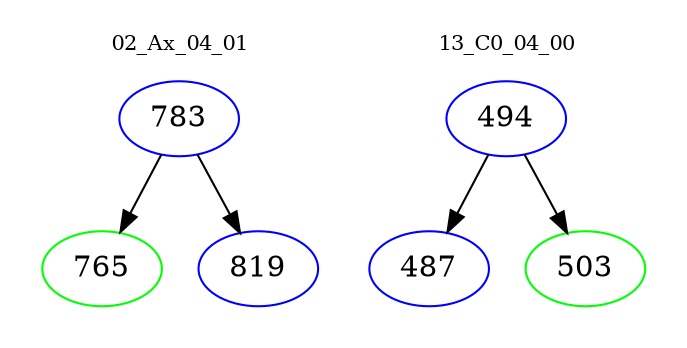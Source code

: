 digraph{
subgraph cluster_0 {
color = white
label = "02_Ax_04_01";
fontsize=10;
T0_783 [label="783", color="blue"]
T0_783 -> T0_765 [color="black"]
T0_765 [label="765", color="green"]
T0_783 -> T0_819 [color="black"]
T0_819 [label="819", color="blue"]
}
subgraph cluster_1 {
color = white
label = "13_C0_04_00";
fontsize=10;
T1_494 [label="494", color="blue"]
T1_494 -> T1_487 [color="black"]
T1_487 [label="487", color="blue"]
T1_494 -> T1_503 [color="black"]
T1_503 [label="503", color="green"]
}
}
